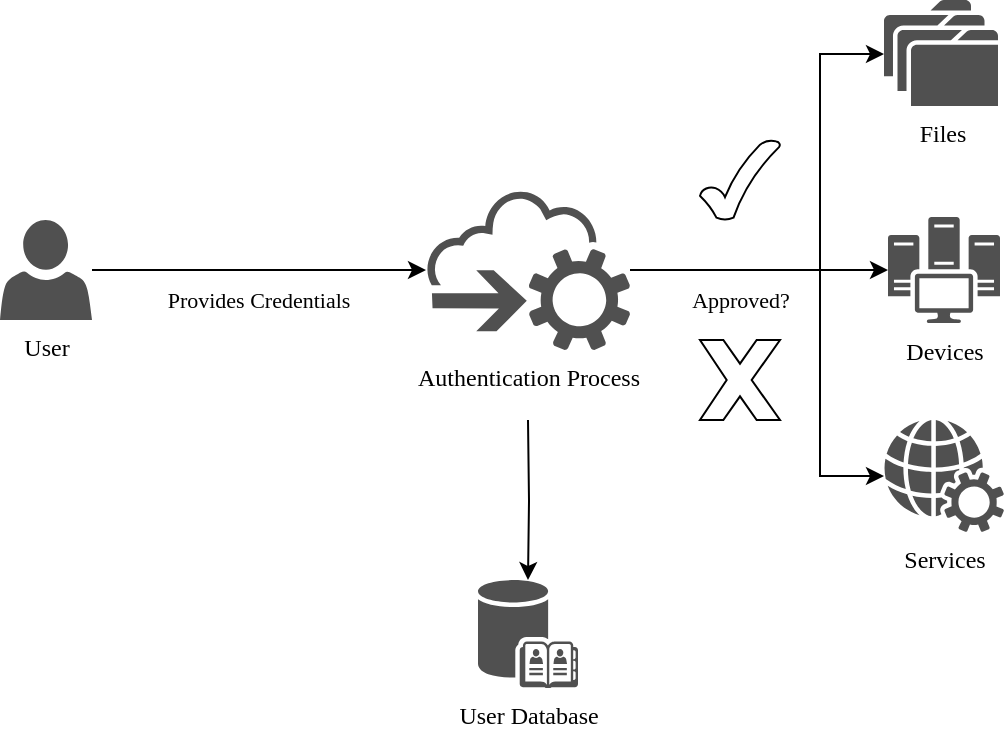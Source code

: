 <mxfile version="24.4.13" type="github">
  <diagram name="Page-1" id="HcHv-7Lt61dC2-ovTIpF">
    <mxGraphModel dx="2019" dy="1193" grid="1" gridSize="10" guides="1" tooltips="1" connect="1" arrows="1" fold="1" page="1" pageScale="1" pageWidth="850" pageHeight="1100" math="0" shadow="0">
      <root>
        <mxCell id="0" />
        <mxCell id="1" parent="0" />
        <mxCell id="Ze1HOBsaGdbZozVng9pM-1" value="" style="edgeStyle=orthogonalEdgeStyle;rounded=0;orthogonalLoop=1;jettySize=auto;html=1;fontFamily=JetBrains Mono;" edge="1" parent="1" source="Ze1HOBsaGdbZozVng9pM-3" target="Ze1HOBsaGdbZozVng9pM-9">
          <mxGeometry relative="1" as="geometry" />
        </mxCell>
        <mxCell id="Ze1HOBsaGdbZozVng9pM-2" value="Provides Credentials" style="edgeLabel;html=1;align=center;verticalAlign=middle;resizable=0;points=[];fontFamily=JetBrains Mono;labelBackgroundColor=none;" vertex="1" connectable="0" parent="Ze1HOBsaGdbZozVng9pM-1">
          <mxGeometry x="0.216" y="2" relative="1" as="geometry">
            <mxPoint x="-19" y="17" as="offset" />
          </mxGeometry>
        </mxCell>
        <mxCell id="Ze1HOBsaGdbZozVng9pM-3" value="User" style="sketch=0;pointerEvents=1;shadow=0;dashed=0;html=1;strokeColor=none;fillColor=#505050;labelPosition=center;verticalLabelPosition=bottom;verticalAlign=top;outlineConnect=0;align=center;shape=mxgraph.office.users.user;fontFamily=JetBrains Mono;" vertex="1" parent="1">
          <mxGeometry x="110" y="440" width="46" height="50" as="geometry" />
        </mxCell>
        <mxCell id="Ze1HOBsaGdbZozVng9pM-4" value="" style="edgeStyle=orthogonalEdgeStyle;rounded=0;orthogonalLoop=1;jettySize=auto;html=1;fontFamily=JetBrains Mono;" edge="1" parent="1" target="Ze1HOBsaGdbZozVng9pM-10">
          <mxGeometry relative="1" as="geometry">
            <mxPoint x="374" y="540" as="sourcePoint" />
          </mxGeometry>
        </mxCell>
        <mxCell id="Ze1HOBsaGdbZozVng9pM-5" style="edgeStyle=orthogonalEdgeStyle;rounded=0;orthogonalLoop=1;jettySize=auto;html=1;fontFamily=JetBrains Mono;" edge="1" parent="1" source="Ze1HOBsaGdbZozVng9pM-9" target="Ze1HOBsaGdbZozVng9pM-12">
          <mxGeometry relative="1" as="geometry" />
        </mxCell>
        <mxCell id="Ze1HOBsaGdbZozVng9pM-6" value="&lt;font face=&quot;JetBrains Mono&quot;&gt;Approved?&lt;/font&gt;" style="edgeLabel;html=1;align=center;verticalAlign=middle;resizable=0;points=[];labelBackgroundColor=none;" vertex="1" connectable="0" parent="Ze1HOBsaGdbZozVng9pM-5">
          <mxGeometry x="0.752" y="1" relative="1" as="geometry">
            <mxPoint x="-58" y="16" as="offset" />
          </mxGeometry>
        </mxCell>
        <mxCell id="Ze1HOBsaGdbZozVng9pM-7" style="edgeStyle=orthogonalEdgeStyle;rounded=0;orthogonalLoop=1;jettySize=auto;html=1;fontFamily=JetBrains Mono;" edge="1" parent="1" source="Ze1HOBsaGdbZozVng9pM-9" target="Ze1HOBsaGdbZozVng9pM-13">
          <mxGeometry relative="1" as="geometry">
            <Array as="points">
              <mxPoint x="520" y="465" />
              <mxPoint x="520" y="357" />
            </Array>
          </mxGeometry>
        </mxCell>
        <mxCell id="Ze1HOBsaGdbZozVng9pM-8" style="edgeStyle=orthogonalEdgeStyle;rounded=0;orthogonalLoop=1;jettySize=auto;html=1;fontFamily=JetBrains Mono;" edge="1" parent="1" source="Ze1HOBsaGdbZozVng9pM-9" target="Ze1HOBsaGdbZozVng9pM-11">
          <mxGeometry relative="1" as="geometry">
            <Array as="points">
              <mxPoint x="520" y="465" />
              <mxPoint x="520" y="568" />
            </Array>
          </mxGeometry>
        </mxCell>
        <mxCell id="Ze1HOBsaGdbZozVng9pM-9" value="Authentication Process" style="sketch=0;pointerEvents=1;shadow=0;dashed=0;html=1;strokeColor=none;fillColor=#505050;labelPosition=center;verticalLabelPosition=bottom;outlineConnect=0;verticalAlign=top;align=center;shape=mxgraph.office.clouds.cloud_service_request;fontFamily=JetBrains Mono;" vertex="1" parent="1">
          <mxGeometry x="323" y="425" width="102" height="80" as="geometry" />
        </mxCell>
        <mxCell id="Ze1HOBsaGdbZozVng9pM-10" value="User Database" style="sketch=0;shadow=0;dashed=0;html=1;strokeColor=none;fillColor=#505050;labelPosition=center;verticalLabelPosition=bottom;verticalAlign=top;outlineConnect=0;align=center;shape=mxgraph.office.databases.address_book_store;fontFamily=JetBrains Mono;" vertex="1" parent="1">
          <mxGeometry x="349" y="620" width="50" height="54" as="geometry" />
        </mxCell>
        <mxCell id="Ze1HOBsaGdbZozVng9pM-11" value="Services" style="sketch=0;pointerEvents=1;shadow=0;dashed=0;html=1;strokeColor=none;fillColor=#505050;labelPosition=center;verticalLabelPosition=bottom;verticalAlign=top;outlineConnect=0;align=center;shape=mxgraph.office.services.web_services;fontFamily=JetBrains Mono;" vertex="1" parent="1">
          <mxGeometry x="552" y="540" width="60" height="56" as="geometry" />
        </mxCell>
        <mxCell id="Ze1HOBsaGdbZozVng9pM-12" value="Devices" style="sketch=0;pointerEvents=1;shadow=0;dashed=0;html=1;strokeColor=none;fillColor=#505050;labelPosition=center;verticalLabelPosition=bottom;verticalAlign=top;outlineConnect=0;align=center;shape=mxgraph.office.servers.scom;fontFamily=JetBrains Mono;" vertex="1" parent="1">
          <mxGeometry x="554" y="438.5" width="56" height="53" as="geometry" />
        </mxCell>
        <mxCell id="Ze1HOBsaGdbZozVng9pM-13" value="Files" style="sketch=0;pointerEvents=1;shadow=0;dashed=0;html=1;strokeColor=none;fillColor=#505050;labelPosition=center;verticalLabelPosition=bottom;verticalAlign=top;outlineConnect=0;align=center;shape=mxgraph.office.concepts.folders;fontFamily=JetBrains Mono;" vertex="1" parent="1">
          <mxGeometry x="552" y="330" width="57" height="53" as="geometry" />
        </mxCell>
        <mxCell id="Ze1HOBsaGdbZozVng9pM-14" value="" style="verticalLabelPosition=bottom;verticalAlign=top;html=1;shape=mxgraph.basic.tick;fontFamily=JetBrains Mono;" vertex="1" parent="1">
          <mxGeometry x="460" y="400" width="40" height="40" as="geometry" />
        </mxCell>
        <mxCell id="Ze1HOBsaGdbZozVng9pM-15" value="" style="verticalLabelPosition=bottom;verticalAlign=top;html=1;shape=mxgraph.basic.x;fontFamily=JetBrains Mono;" vertex="1" parent="1">
          <mxGeometry x="460" y="500" width="40" height="40" as="geometry" />
        </mxCell>
      </root>
    </mxGraphModel>
  </diagram>
</mxfile>
